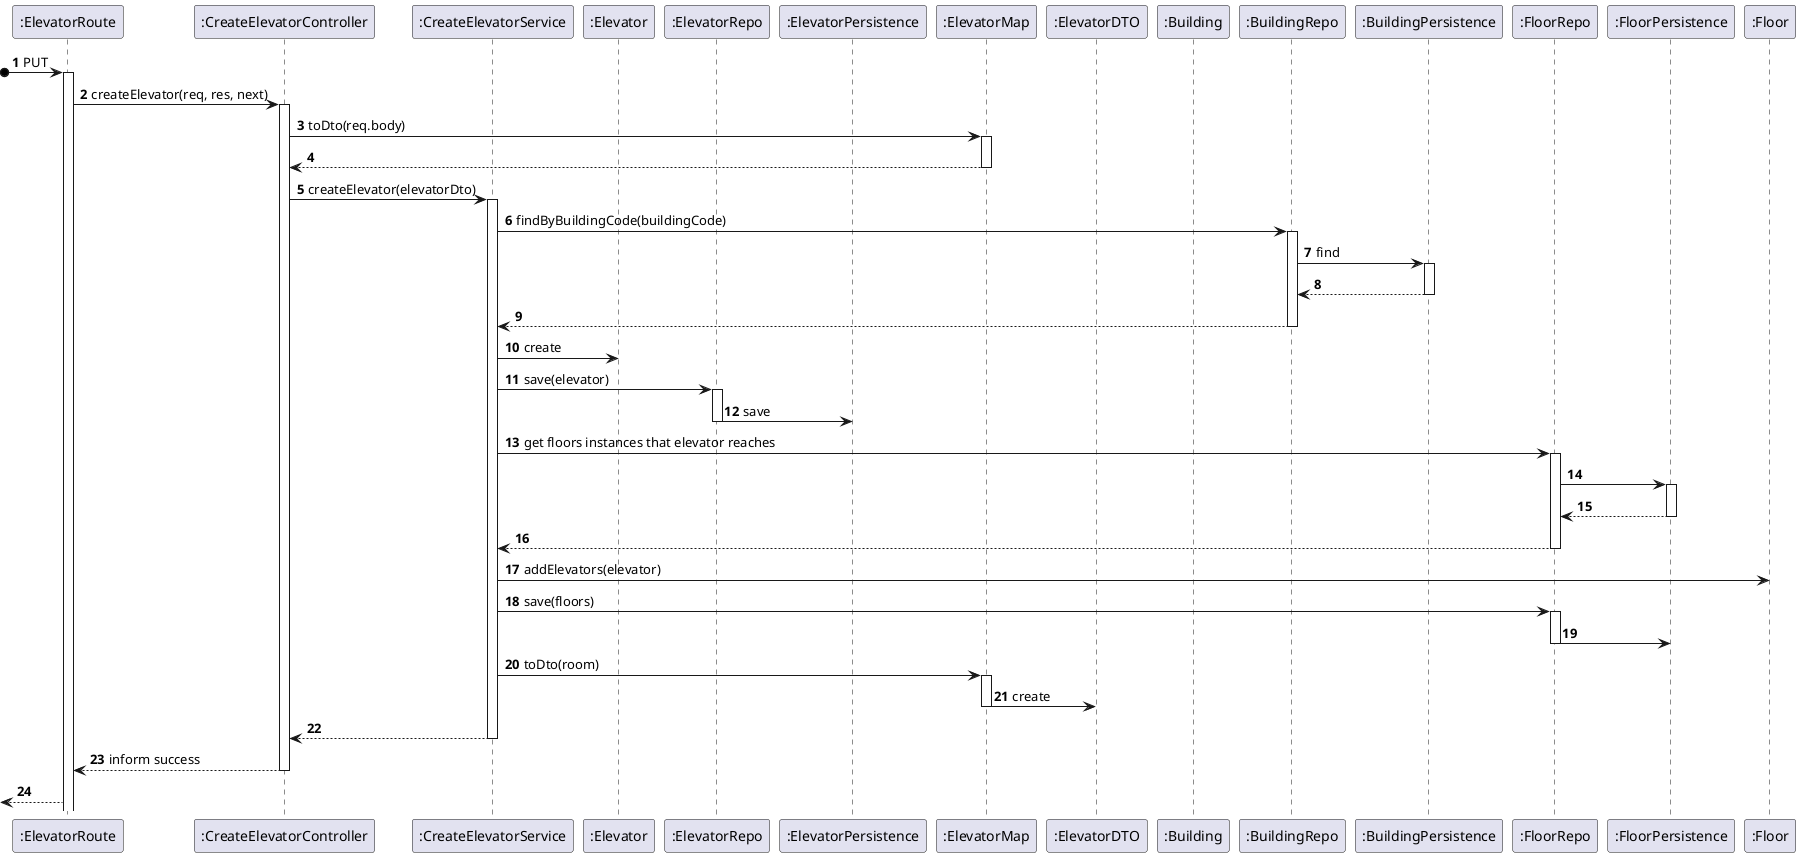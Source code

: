 @startuml

autonumber

participant ":ElevatorRoute" as Route
participant ":CreateElevatorController" as Controller
participant ":CreateElevatorService" as Service
participant ":Elevator" as Elevator
participant ":ElevatorRepo" as Repo
participant ":ElevatorPersistence" as Schema
participant ":ElevatorMap" as Map
participant ":ElevatorDTO" as DTO
participant ":Building" as Building
participant ":BuildingRepo" as BuildingRepo
participant ":BuildingPersistence" as BuildingPersistence
participant ":FloorRepo" as FloorRepo
participant ":FloorPersistence" as FloorPersistence
participant ":Floor" as Floor


?o->Route: PUT
activate Route

Route -> Controller: createElevator(req, res, next)
activate Controller

Controller -> Map: toDto(req.body)
activate Map

Controller <-- Map
deactivate Map


Controller -> Service: createElevator(elevatorDto)
activate Service

Service -> BuildingRepo: findByBuildingCode(buildingCode)
activate BuildingRepo
BuildingRepo -> BuildingPersistence: find
activate BuildingPersistence
BuildingRepo <-- BuildingPersistence
deactivate BuildingPersistence
Service <-- BuildingRepo
deactivate BuildingRepo


Service -> Elevator: create

Service -> Repo: save(elevator)
activate Repo

Repo -> Schema: save
deactivate Repo

Service -> FloorRepo: get floors instances that elevator reaches
activate FloorRepo
FloorRepo -> FloorPersistence
activate FloorPersistence
FloorRepo <-- FloorPersistence
deactivate FloorPersistence
Service <-- FloorRepo
deactivate FloorRepo

Service -> Floor: addElevators(elevator)
Service -> FloorRepo: save(floors)
activate FloorRepo
FloorRepo -> FloorPersistence
deactivate FloorRepo

Service -> Map:toDto(room)
activate Map
Map -> DTO: create
deactivate Map

Service --> Controller:
deactivate Service


Controller --> Route: inform success
deactivate Controller

<--Route:



@enduml
